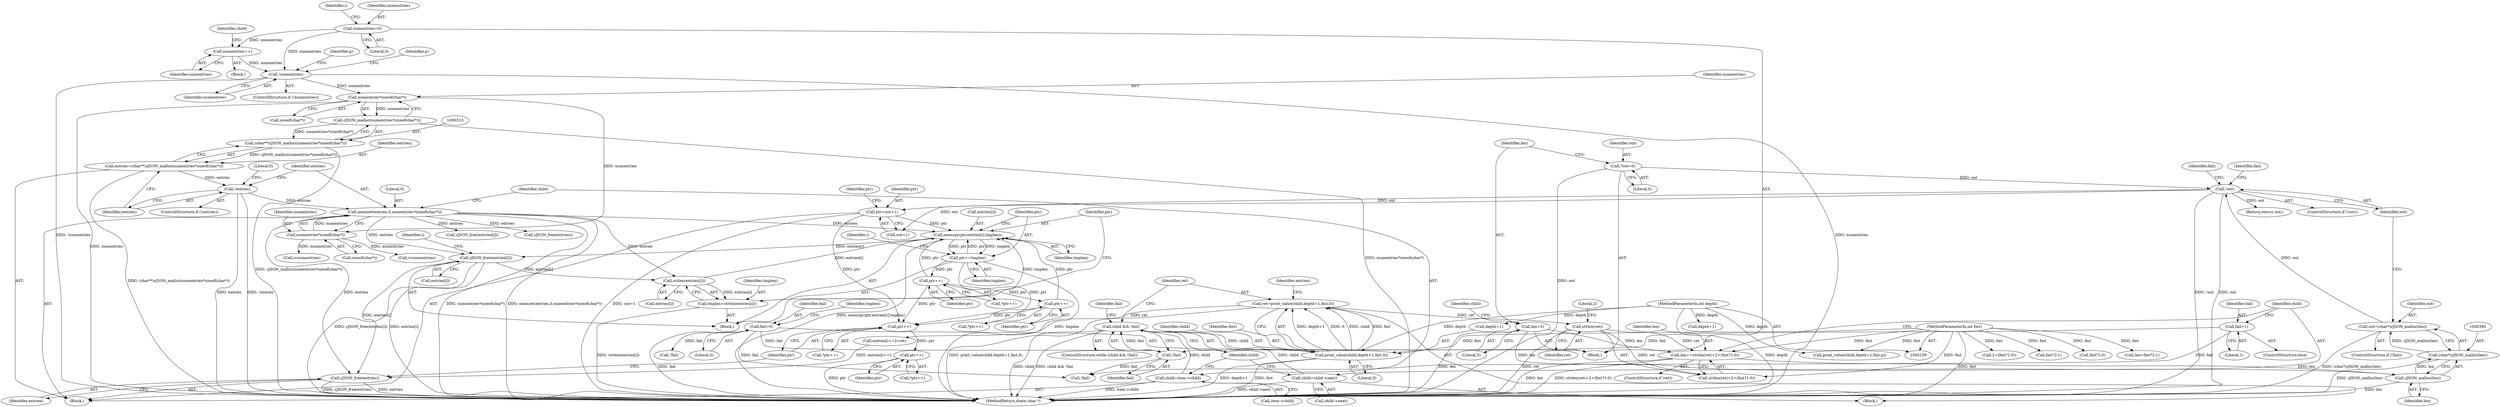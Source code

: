 digraph "0_iperf_91f2fa59e8ed80dfbf400add0164ee0e508e412a_40@API" {
"1000447" [label="(Call,memcpy(ptr,entries[i],tmplen))"];
"1000422" [label="(Call,ptr=out+1)"];
"1000389" [label="(Call,!out)"];
"1000382" [label="(Call,out=(char*)cJSON_malloc(len))"];
"1000384" [label="(Call,(char*)cJSON_malloc(len))"];
"1000386" [label="(Call,cJSON_malloc(len))"];
"1000359" [label="(Call,len+=strlen(ret)+2+(fmt?1:0))"];
"1000362" [label="(Call,strlen(ret))"];
"1000342" [label="(Call,ret=print_value(child,depth+1,fmt,0))"];
"1000344" [label="(Call,print_value(child,depth+1,fmt,0))"];
"1000337" [label="(Call,child && !fail)"];
"1000374" [label="(Call,child=child->next)"];
"1000331" [label="(Call,child=item->child)"];
"1000339" [label="(Call,!fail)"];
"1000141" [label="(Call,fail=0)"];
"1000371" [label="(Call,fail=1)"];
"1000111" [label="(MethodParameterIn,int depth)"];
"1000112" [label="(MethodParameterIn,int fmt)"];
"1000123" [label="(Call,len=5)"];
"1000117" [label="(Call,*out=0)"];
"1000472" [label="(Call,ptr++)"];
"1000465" [label="(Call,ptr++)"];
"1000453" [label="(Call,ptr+=tmplen)"];
"1000447" [label="(Call,memcpy(ptr,entries[i],tmplen))"];
"1000324" [label="(Call,memset(entries,0,numentries*sizeof(char*)))"];
"1000320" [label="(Call,!entries)"];
"1000310" [label="(Call,entries=(char**)cJSON_malloc(numentries*sizeof(char*)))"];
"1000312" [label="(Call,(char**)cJSON_malloc(numentries*sizeof(char*)))"];
"1000314" [label="(Call,cJSON_malloc(numentries*sizeof(char*)))"];
"1000315" [label="(Call,numentries*sizeof(char*))"];
"1000159" [label="(Call,!numentries)"];
"1000151" [label="(Call,numentries++)"];
"1000133" [label="(Call,numentries=0)"];
"1000327" [label="(Call,numentries*sizeof(char*))"];
"1000443" [label="(Call,strlen(entries[i]))"];
"1000479" [label="(Call,cJSON_free(entries[i]))"];
"1000441" [label="(Call,tmplen=strlen(entries[i]))"];
"1000483" [label="(Call,cJSON_free(entries))"];
"1000487" [label="(Call,ptr++)"];
"1000492" [label="(Call,ptr++)"];
"1000142" [label="(Identifier,fail)"];
"1000333" [label="(Call,item->child)"];
"1000217" [label="(Call,!fail)"];
"1000315" [label="(Call,numentries*sizeof(char*))"];
"1000351" [label="(Call,entries[i++]=ret)"];
"1000440" [label="(Block,)"];
"1000316" [label="(Identifier,numentries)"];
"1000429" [label="(Identifier,ptr)"];
"1000387" [label="(Identifier,len)"];
"1000465" [label="(Call,ptr++)"];
"1000373" [label="(Literal,1)"];
"1000345" [label="(Identifier,child)"];
"1000320" [label="(Call,!entries)"];
"1000328" [label="(Identifier,numentries)"];
"1000395" [label="(Identifier,fail)"];
"1000422" [label="(Call,ptr=out+1)"];
"1000346" [label="(Call,depth+1)"];
"1000152" [label="(Identifier,numentries)"];
"1000497" [label="(MethodReturn,static char *)"];
"1000357" [label="(ControlStructure,if (ret))"];
"1000317" [label="(Call,sizeof(char*))"];
"1000240" [label="(Call,fmt?2:1)"];
"1000374" [label="(Call,child=child->next)"];
"1000410" [label="(Call,cJSON_free(entries[i]))"];
"1000363" [label="(Identifier,ret)"];
"1000329" [label="(Call,sizeof(char*))"];
"1000386" [label="(Call,cJSON_malloc(len))"];
"1000392" [label="(Identifier,fail)"];
"1000384" [label="(Call,(char*)cJSON_malloc(len))"];
"1000114" [label="(Block,)"];
"1000350" [label="(Literal,0)"];
"1000375" [label="(Identifier,child)"];
"1000124" [label="(Identifier,len)"];
"1000423" [label="(Identifier,ptr)"];
"1000488" [label="(Identifier,ptr)"];
"1000154" [label="(Identifier,child)"];
"1000464" [label="(Call,*ptr++)"];
"1000458" [label="(Identifier,i)"];
"1000371" [label="(Call,fail=1)"];
"1000447" [label="(Call,memcpy(ptr,entries[i],tmplen))"];
"1000336" [label="(ControlStructure,while (child && !fail))"];
"1000321" [label="(Identifier,entries)"];
"1000401" [label="(Call,i<numentries)"];
"1000441" [label="(Call,tmplen=strlen(entries[i]))"];
"1000390" [label="(Identifier,out)"];
"1000361" [label="(Call,strlen(ret)+2+(fmt?1:0))"];
"1000466" [label="(Identifier,ptr)"];
"1000342" [label="(Call,ret=print_value(child,depth+1,fmt,0))"];
"1000491" [label="(Call,*ptr++)"];
"1000493" [label="(Identifier,ptr)"];
"1000323" [label="(Literal,0)"];
"1000366" [label="(Call,fmt?1:0)"];
"1000353" [label="(Identifier,entries)"];
"1000444" [label="(Call,entries[i])"];
"1000383" [label="(Identifier,out)"];
"1000337" [label="(Call,child && !fail)"];
"1000150" [label="(Block,)"];
"1000160" [label="(Identifier,numentries)"];
"1000326" [label="(Literal,0)"];
"1000382" [label="(Call,out=(char*)cJSON_malloc(len))"];
"1000238" [label="(Call,len=fmt?2:1)"];
"1000222" [label="(Call,depth+1)"];
"1000341" [label="(Block,)"];
"1000146" [label="(Identifier,tmplen)"];
"1000370" [label="(ControlStructure,else)"];
"1000359" [label="(Call,len+=strlen(ret)+2+(fmt?1:0))"];
"1000376" [label="(Call,child->next)"];
"1000314" [label="(Call,cJSON_malloc(numentries*sizeof(char*)))"];
"1000344" [label="(Call,print_value(child,depth+1,fmt,0))"];
"1000339" [label="(Call,!fail)"];
"1000128" [label="(Identifier,child)"];
"1000479" [label="(Call,cJSON_free(entries[i]))"];
"1000379" [label="(ControlStructure,if (!fail))"];
"1000372" [label="(Identifier,fail)"];
"1000443" [label="(Call,strlen(entries[i]))"];
"1000414" [label="(Call,cJSON_free(entries))"];
"1000119" [label="(Literal,0)"];
"1000362" [label="(Call,strlen(ret))"];
"1000486" [label="(Call,*ptr++)"];
"1000325" [label="(Identifier,entries)"];
"1000327" [label="(Call,numentries*sizeof(char*))"];
"1000389" [label="(Call,!out)"];
"1000159" [label="(Call,!numentries)"];
"1000471" [label="(Call,*ptr++)"];
"1000454" [label="(Identifier,ptr)"];
"1000125" [label="(Literal,5)"];
"1000449" [label="(Call,entries[i])"];
"1000439" [label="(Identifier,i)"];
"1000424" [label="(Call,out+1)"];
"1000381" [label="(Identifier,fail)"];
"1000118" [label="(Identifier,out)"];
"1000455" [label="(Identifier,tmplen)"];
"1000319" [label="(ControlStructure,if (!entries))"];
"1000495" [label="(Return,return out;)"];
"1000343" [label="(Identifier,ret)"];
"1000338" [label="(Identifier,child)"];
"1000158" [label="(ControlStructure,if (!numentries))"];
"1000349" [label="(Identifier,fmt)"];
"1000331" [label="(Call,child=item->child)"];
"1000312" [label="(Call,(char**)cJSON_malloc(numentries*sizeof(char*)))"];
"1000135" [label="(Literal,0)"];
"1000220" [label="(Call,print_value(child,depth+1,fmt,p))"];
"1000448" [label="(Identifier,ptr)"];
"1000138" [label="(Identifier,i)"];
"1000309" [label="(Block,)"];
"1000112" [label="(MethodParameterIn,int fmt)"];
"1000340" [label="(Identifier,fail)"];
"1000380" [label="(Call,!fail)"];
"1000117" [label="(Call,*out=0)"];
"1000163" [label="(Identifier,p)"];
"1000365" [label="(Literal,2)"];
"1000364" [label="(Call,2+(fmt?1:0))"];
"1000483" [label="(Call,cJSON_free(entries))"];
"1000360" [label="(Identifier,len)"];
"1000472" [label="(Call,ptr++)"];
"1000453" [label="(Call,ptr+=tmplen)"];
"1000311" [label="(Identifier,entries)"];
"1000324" [label="(Call,memset(entries,0,numentries*sizeof(char*)))"];
"1000473" [label="(Identifier,ptr)"];
"1000151" [label="(Call,numentries++)"];
"1000435" [label="(Call,i<numentries)"];
"1000388" [label="(ControlStructure,if (!out))"];
"1000442" [label="(Identifier,tmplen)"];
"1000143" [label="(Literal,0)"];
"1000487" [label="(Call,ptr++)"];
"1000141" [label="(Call,fail=0)"];
"1000332" [label="(Identifier,child)"];
"1000310" [label="(Call,entries=(char**)cJSON_malloc(numentries*sizeof(char*)))"];
"1000492" [label="(Call,ptr++)"];
"1000480" [label="(Call,entries[i])"];
"1000123" [label="(Call,len=5)"];
"1000184" [label="(Identifier,p)"];
"1000133" [label="(Call,numentries=0)"];
"1000484" [label="(Identifier,entries)"];
"1000134" [label="(Identifier,numentries)"];
"1000111" [label="(MethodParameterIn,int depth)"];
"1000452" [label="(Identifier,tmplen)"];
"1000447" -> "1000440"  [label="AST: "];
"1000447" -> "1000452"  [label="CFG: "];
"1000448" -> "1000447"  [label="AST: "];
"1000449" -> "1000447"  [label="AST: "];
"1000452" -> "1000447"  [label="AST: "];
"1000454" -> "1000447"  [label="CFG: "];
"1000447" -> "1000497"  [label="DDG: memcpy(ptr,entries[i],tmplen)"];
"1000422" -> "1000447"  [label="DDG: ptr"];
"1000472" -> "1000447"  [label="DDG: ptr"];
"1000453" -> "1000447"  [label="DDG: ptr"];
"1000465" -> "1000447"  [label="DDG: ptr"];
"1000324" -> "1000447"  [label="DDG: entries"];
"1000443" -> "1000447"  [label="DDG: entries[i]"];
"1000441" -> "1000447"  [label="DDG: tmplen"];
"1000447" -> "1000453"  [label="DDG: tmplen"];
"1000447" -> "1000453"  [label="DDG: ptr"];
"1000447" -> "1000479"  [label="DDG: entries[i]"];
"1000422" -> "1000309"  [label="AST: "];
"1000422" -> "1000424"  [label="CFG: "];
"1000423" -> "1000422"  [label="AST: "];
"1000424" -> "1000422"  [label="AST: "];
"1000429" -> "1000422"  [label="CFG: "];
"1000422" -> "1000497"  [label="DDG: out+1"];
"1000389" -> "1000422"  [label="DDG: out"];
"1000422" -> "1000487"  [label="DDG: ptr"];
"1000389" -> "1000388"  [label="AST: "];
"1000389" -> "1000390"  [label="CFG: "];
"1000390" -> "1000389"  [label="AST: "];
"1000392" -> "1000389"  [label="CFG: "];
"1000395" -> "1000389"  [label="CFG: "];
"1000389" -> "1000497"  [label="DDG: !out"];
"1000389" -> "1000497"  [label="DDG: out"];
"1000382" -> "1000389"  [label="DDG: out"];
"1000117" -> "1000389"  [label="DDG: out"];
"1000389" -> "1000424"  [label="DDG: out"];
"1000389" -> "1000495"  [label="DDG: out"];
"1000382" -> "1000379"  [label="AST: "];
"1000382" -> "1000384"  [label="CFG: "];
"1000383" -> "1000382"  [label="AST: "];
"1000384" -> "1000382"  [label="AST: "];
"1000390" -> "1000382"  [label="CFG: "];
"1000382" -> "1000497"  [label="DDG: (char*)cJSON_malloc(len)"];
"1000384" -> "1000382"  [label="DDG: cJSON_malloc(len)"];
"1000384" -> "1000386"  [label="CFG: "];
"1000385" -> "1000384"  [label="AST: "];
"1000386" -> "1000384"  [label="AST: "];
"1000384" -> "1000497"  [label="DDG: cJSON_malloc(len)"];
"1000386" -> "1000384"  [label="DDG: len"];
"1000386" -> "1000387"  [label="CFG: "];
"1000387" -> "1000386"  [label="AST: "];
"1000386" -> "1000497"  [label="DDG: len"];
"1000359" -> "1000386"  [label="DDG: len"];
"1000123" -> "1000386"  [label="DDG: len"];
"1000359" -> "1000357"  [label="AST: "];
"1000359" -> "1000361"  [label="CFG: "];
"1000360" -> "1000359"  [label="AST: "];
"1000361" -> "1000359"  [label="AST: "];
"1000375" -> "1000359"  [label="CFG: "];
"1000359" -> "1000497"  [label="DDG: strlen(ret)+2+(fmt?1:0)"];
"1000359" -> "1000497"  [label="DDG: len"];
"1000362" -> "1000359"  [label="DDG: ret"];
"1000112" -> "1000359"  [label="DDG: fmt"];
"1000123" -> "1000359"  [label="DDG: len"];
"1000362" -> "1000361"  [label="AST: "];
"1000362" -> "1000363"  [label="CFG: "];
"1000363" -> "1000362"  [label="AST: "];
"1000365" -> "1000362"  [label="CFG: "];
"1000362" -> "1000497"  [label="DDG: ret"];
"1000362" -> "1000361"  [label="DDG: ret"];
"1000342" -> "1000362"  [label="DDG: ret"];
"1000342" -> "1000341"  [label="AST: "];
"1000342" -> "1000344"  [label="CFG: "];
"1000343" -> "1000342"  [label="AST: "];
"1000344" -> "1000342"  [label="AST: "];
"1000353" -> "1000342"  [label="CFG: "];
"1000342" -> "1000497"  [label="DDG: print_value(child,depth+1,fmt,0)"];
"1000344" -> "1000342"  [label="DDG: child"];
"1000344" -> "1000342"  [label="DDG: depth+1"];
"1000344" -> "1000342"  [label="DDG: fmt"];
"1000344" -> "1000342"  [label="DDG: 0"];
"1000342" -> "1000351"  [label="DDG: ret"];
"1000344" -> "1000350"  [label="CFG: "];
"1000345" -> "1000344"  [label="AST: "];
"1000346" -> "1000344"  [label="AST: "];
"1000349" -> "1000344"  [label="AST: "];
"1000350" -> "1000344"  [label="AST: "];
"1000344" -> "1000497"  [label="DDG: fmt"];
"1000344" -> "1000497"  [label="DDG: depth+1"];
"1000337" -> "1000344"  [label="DDG: child"];
"1000111" -> "1000344"  [label="DDG: depth"];
"1000112" -> "1000344"  [label="DDG: fmt"];
"1000337" -> "1000336"  [label="AST: "];
"1000337" -> "1000338"  [label="CFG: "];
"1000337" -> "1000339"  [label="CFG: "];
"1000338" -> "1000337"  [label="AST: "];
"1000339" -> "1000337"  [label="AST: "];
"1000343" -> "1000337"  [label="CFG: "];
"1000381" -> "1000337"  [label="CFG: "];
"1000337" -> "1000497"  [label="DDG: child"];
"1000337" -> "1000497"  [label="DDG: child && !fail"];
"1000374" -> "1000337"  [label="DDG: child"];
"1000331" -> "1000337"  [label="DDG: child"];
"1000339" -> "1000337"  [label="DDG: fail"];
"1000374" -> "1000341"  [label="AST: "];
"1000374" -> "1000376"  [label="CFG: "];
"1000375" -> "1000374"  [label="AST: "];
"1000376" -> "1000374"  [label="AST: "];
"1000338" -> "1000374"  [label="CFG: "];
"1000374" -> "1000497"  [label="DDG: child->next"];
"1000331" -> "1000309"  [label="AST: "];
"1000331" -> "1000333"  [label="CFG: "];
"1000332" -> "1000331"  [label="AST: "];
"1000333" -> "1000331"  [label="AST: "];
"1000338" -> "1000331"  [label="CFG: "];
"1000331" -> "1000497"  [label="DDG: item->child"];
"1000339" -> "1000340"  [label="CFG: "];
"1000340" -> "1000339"  [label="AST: "];
"1000141" -> "1000339"  [label="DDG: fail"];
"1000371" -> "1000339"  [label="DDG: fail"];
"1000339" -> "1000380"  [label="DDG: fail"];
"1000141" -> "1000114"  [label="AST: "];
"1000141" -> "1000143"  [label="CFG: "];
"1000142" -> "1000141"  [label="AST: "];
"1000143" -> "1000141"  [label="AST: "];
"1000146" -> "1000141"  [label="CFG: "];
"1000141" -> "1000497"  [label="DDG: fail"];
"1000141" -> "1000217"  [label="DDG: fail"];
"1000141" -> "1000380"  [label="DDG: fail"];
"1000371" -> "1000370"  [label="AST: "];
"1000371" -> "1000373"  [label="CFG: "];
"1000372" -> "1000371"  [label="AST: "];
"1000373" -> "1000371"  [label="AST: "];
"1000375" -> "1000371"  [label="CFG: "];
"1000371" -> "1000380"  [label="DDG: fail"];
"1000111" -> "1000109"  [label="AST: "];
"1000111" -> "1000497"  [label="DDG: depth"];
"1000111" -> "1000220"  [label="DDG: depth"];
"1000111" -> "1000222"  [label="DDG: depth"];
"1000111" -> "1000346"  [label="DDG: depth"];
"1000112" -> "1000109"  [label="AST: "];
"1000112" -> "1000497"  [label="DDG: fmt"];
"1000112" -> "1000220"  [label="DDG: fmt"];
"1000112" -> "1000238"  [label="DDG: fmt"];
"1000112" -> "1000240"  [label="DDG: fmt"];
"1000112" -> "1000361"  [label="DDG: fmt"];
"1000112" -> "1000364"  [label="DDG: fmt"];
"1000112" -> "1000366"  [label="DDG: fmt"];
"1000123" -> "1000114"  [label="AST: "];
"1000123" -> "1000125"  [label="CFG: "];
"1000124" -> "1000123"  [label="AST: "];
"1000125" -> "1000123"  [label="AST: "];
"1000128" -> "1000123"  [label="CFG: "];
"1000123" -> "1000497"  [label="DDG: len"];
"1000117" -> "1000114"  [label="AST: "];
"1000117" -> "1000119"  [label="CFG: "];
"1000118" -> "1000117"  [label="AST: "];
"1000119" -> "1000117"  [label="AST: "];
"1000124" -> "1000117"  [label="CFG: "];
"1000117" -> "1000497"  [label="DDG: out"];
"1000472" -> "1000471"  [label="AST: "];
"1000472" -> "1000473"  [label="CFG: "];
"1000473" -> "1000472"  [label="AST: "];
"1000471" -> "1000472"  [label="CFG: "];
"1000465" -> "1000472"  [label="DDG: ptr"];
"1000472" -> "1000487"  [label="DDG: ptr"];
"1000465" -> "1000464"  [label="AST: "];
"1000465" -> "1000466"  [label="CFG: "];
"1000466" -> "1000465"  [label="AST: "];
"1000464" -> "1000465"  [label="CFG: "];
"1000453" -> "1000465"  [label="DDG: ptr"];
"1000465" -> "1000487"  [label="DDG: ptr"];
"1000453" -> "1000440"  [label="AST: "];
"1000453" -> "1000455"  [label="CFG: "];
"1000454" -> "1000453"  [label="AST: "];
"1000455" -> "1000453"  [label="AST: "];
"1000458" -> "1000453"  [label="CFG: "];
"1000453" -> "1000497"  [label="DDG: tmplen"];
"1000453" -> "1000487"  [label="DDG: ptr"];
"1000324" -> "1000309"  [label="AST: "];
"1000324" -> "1000327"  [label="CFG: "];
"1000325" -> "1000324"  [label="AST: "];
"1000326" -> "1000324"  [label="AST: "];
"1000327" -> "1000324"  [label="AST: "];
"1000332" -> "1000324"  [label="CFG: "];
"1000324" -> "1000497"  [label="DDG: memset(entries,0,numentries*sizeof(char*))"];
"1000324" -> "1000497"  [label="DDG: numentries*sizeof(char*)"];
"1000320" -> "1000324"  [label="DDG: entries"];
"1000327" -> "1000324"  [label="DDG: numentries"];
"1000324" -> "1000410"  [label="DDG: entries"];
"1000324" -> "1000414"  [label="DDG: entries"];
"1000324" -> "1000443"  [label="DDG: entries"];
"1000324" -> "1000479"  [label="DDG: entries"];
"1000324" -> "1000483"  [label="DDG: entries"];
"1000320" -> "1000319"  [label="AST: "];
"1000320" -> "1000321"  [label="CFG: "];
"1000321" -> "1000320"  [label="AST: "];
"1000323" -> "1000320"  [label="CFG: "];
"1000325" -> "1000320"  [label="CFG: "];
"1000320" -> "1000497"  [label="DDG: entries"];
"1000320" -> "1000497"  [label="DDG: !entries"];
"1000310" -> "1000320"  [label="DDG: entries"];
"1000310" -> "1000309"  [label="AST: "];
"1000310" -> "1000312"  [label="CFG: "];
"1000311" -> "1000310"  [label="AST: "];
"1000312" -> "1000310"  [label="AST: "];
"1000321" -> "1000310"  [label="CFG: "];
"1000310" -> "1000497"  [label="DDG: (char**)cJSON_malloc(numentries*sizeof(char*))"];
"1000312" -> "1000310"  [label="DDG: cJSON_malloc(numentries*sizeof(char*))"];
"1000312" -> "1000314"  [label="CFG: "];
"1000313" -> "1000312"  [label="AST: "];
"1000314" -> "1000312"  [label="AST: "];
"1000312" -> "1000497"  [label="DDG: cJSON_malloc(numentries*sizeof(char*))"];
"1000314" -> "1000312"  [label="DDG: numentries*sizeof(char*)"];
"1000314" -> "1000315"  [label="CFG: "];
"1000315" -> "1000314"  [label="AST: "];
"1000314" -> "1000497"  [label="DDG: numentries*sizeof(char*)"];
"1000315" -> "1000314"  [label="DDG: numentries"];
"1000315" -> "1000317"  [label="CFG: "];
"1000316" -> "1000315"  [label="AST: "];
"1000317" -> "1000315"  [label="AST: "];
"1000315" -> "1000497"  [label="DDG: numentries"];
"1000159" -> "1000315"  [label="DDG: numentries"];
"1000315" -> "1000327"  [label="DDG: numentries"];
"1000159" -> "1000158"  [label="AST: "];
"1000159" -> "1000160"  [label="CFG: "];
"1000160" -> "1000159"  [label="AST: "];
"1000163" -> "1000159"  [label="CFG: "];
"1000184" -> "1000159"  [label="CFG: "];
"1000159" -> "1000497"  [label="DDG: !numentries"];
"1000159" -> "1000497"  [label="DDG: numentries"];
"1000151" -> "1000159"  [label="DDG: numentries"];
"1000133" -> "1000159"  [label="DDG: numentries"];
"1000151" -> "1000150"  [label="AST: "];
"1000151" -> "1000152"  [label="CFG: "];
"1000152" -> "1000151"  [label="AST: "];
"1000154" -> "1000151"  [label="CFG: "];
"1000133" -> "1000151"  [label="DDG: numentries"];
"1000133" -> "1000114"  [label="AST: "];
"1000133" -> "1000135"  [label="CFG: "];
"1000134" -> "1000133"  [label="AST: "];
"1000135" -> "1000133"  [label="AST: "];
"1000138" -> "1000133"  [label="CFG: "];
"1000327" -> "1000329"  [label="CFG: "];
"1000328" -> "1000327"  [label="AST: "];
"1000329" -> "1000327"  [label="AST: "];
"1000327" -> "1000401"  [label="DDG: numentries"];
"1000327" -> "1000435"  [label="DDG: numentries"];
"1000443" -> "1000441"  [label="AST: "];
"1000443" -> "1000444"  [label="CFG: "];
"1000444" -> "1000443"  [label="AST: "];
"1000441" -> "1000443"  [label="CFG: "];
"1000443" -> "1000441"  [label="DDG: entries[i]"];
"1000479" -> "1000443"  [label="DDG: entries[i]"];
"1000479" -> "1000440"  [label="AST: "];
"1000479" -> "1000480"  [label="CFG: "];
"1000480" -> "1000479"  [label="AST: "];
"1000439" -> "1000479"  [label="CFG: "];
"1000479" -> "1000497"  [label="DDG: cJSON_free(entries[i])"];
"1000479" -> "1000497"  [label="DDG: entries[i]"];
"1000479" -> "1000483"  [label="DDG: entries[i]"];
"1000441" -> "1000440"  [label="AST: "];
"1000442" -> "1000441"  [label="AST: "];
"1000448" -> "1000441"  [label="CFG: "];
"1000441" -> "1000497"  [label="DDG: strlen(entries[i])"];
"1000483" -> "1000309"  [label="AST: "];
"1000483" -> "1000484"  [label="CFG: "];
"1000484" -> "1000483"  [label="AST: "];
"1000488" -> "1000483"  [label="CFG: "];
"1000483" -> "1000497"  [label="DDG: cJSON_free(entries)"];
"1000483" -> "1000497"  [label="DDG: entries"];
"1000351" -> "1000483"  [label="DDG: entries[i++]"];
"1000487" -> "1000486"  [label="AST: "];
"1000487" -> "1000488"  [label="CFG: "];
"1000488" -> "1000487"  [label="AST: "];
"1000486" -> "1000487"  [label="CFG: "];
"1000487" -> "1000492"  [label="DDG: ptr"];
"1000492" -> "1000491"  [label="AST: "];
"1000492" -> "1000493"  [label="CFG: "];
"1000493" -> "1000492"  [label="AST: "];
"1000491" -> "1000492"  [label="CFG: "];
"1000492" -> "1000497"  [label="DDG: ptr"];
}
